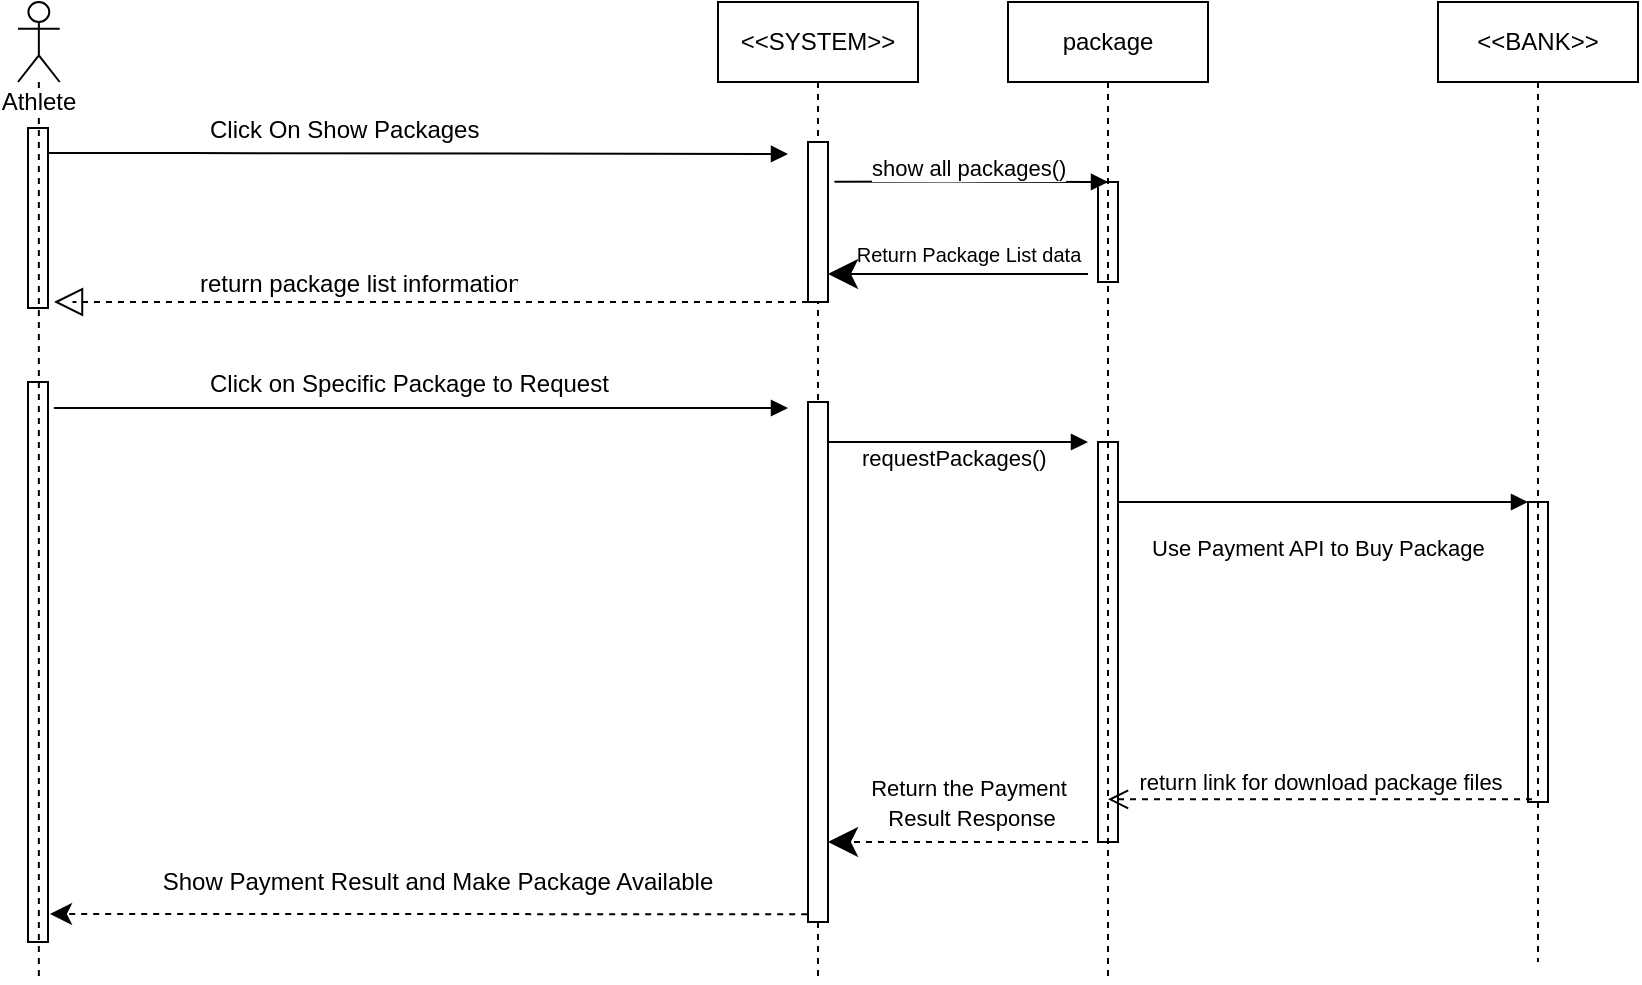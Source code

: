 <mxfile version="12.4.3" type="github" pages="1">
  <diagram id="i9YOTsJJg9F0nqaWipao" name="Page-1">
    <mxGraphModel dx="964" dy="548" grid="1" gridSize="10" guides="1" tooltips="1" connect="1" arrows="1" fold="1" page="1" pageScale="1" pageWidth="850" pageHeight="1100" math="0" shadow="0">
      <root>
        <mxCell id="0"/>
        <mxCell id="1" parent="0"/>
        <mxCell id="KnmKkN8YXyTpCzLxxqHs-3" value="" style="html=1;points=[];perimeter=orthogonalPerimeter;" parent="1" vertex="1">
          <mxGeometry x="30" y="280" width="10" height="280" as="geometry"/>
        </mxCell>
        <mxCell id="KnmKkN8YXyTpCzLxxqHs-4" value="" style="html=1;points=[];perimeter=orthogonalPerimeter;" parent="1" vertex="1">
          <mxGeometry x="565" y="310" width="10" height="200" as="geometry"/>
        </mxCell>
        <mxCell id="KnmKkN8YXyTpCzLxxqHs-6" value="" style="endArrow=block;endFill=1;html=1;edgeStyle=orthogonalEdgeStyle;align=left;verticalAlign=top;" parent="1" edge="1">
          <mxGeometry x="-0.676" y="-42" relative="1" as="geometry">
            <mxPoint x="40" y="165.5" as="sourcePoint"/>
            <mxPoint x="410" y="166" as="targetPoint"/>
            <Array as="points">
              <mxPoint x="100" y="165.5"/>
              <mxPoint x="100" y="165.5"/>
            </Array>
            <mxPoint x="-40" y="-28" as="offset"/>
          </mxGeometry>
        </mxCell>
        <mxCell id="KnmKkN8YXyTpCzLxxqHs-8" value="Click On Show Packages" style="text;strokeColor=none;fillColor=none;align=left;verticalAlign=top;spacingLeft=4;spacingRight=4;overflow=hidden;rotatable=0;points=[[0,0.5],[1,0.5]];portConstraint=eastwest;" parent="1" vertex="1">
          <mxGeometry x="115" y="140" width="218" height="26" as="geometry"/>
        </mxCell>
        <mxCell id="KnmKkN8YXyTpCzLxxqHs-14" value="Click on Specific Package to Request" style="text;strokeColor=none;fillColor=none;align=left;verticalAlign=top;spacingLeft=4;spacingRight=4;overflow=hidden;rotatable=0;points=[[0,0.5],[1,0.5]];portConstraint=eastwest;" parent="1" vertex="1">
          <mxGeometry x="115" y="267" width="255" height="26" as="geometry"/>
        </mxCell>
        <mxCell id="KnmKkN8YXyTpCzLxxqHs-15" value="Use Payment API to Buy Package" style="endArrow=block;endFill=1;html=1;edgeStyle=orthogonalEdgeStyle;align=left;verticalAlign=top;" parent="1" edge="1">
          <mxGeometry x="-0.854" y="-10" relative="1" as="geometry">
            <mxPoint x="575" y="340" as="sourcePoint"/>
            <mxPoint x="780" y="340" as="targetPoint"/>
            <Array as="points"/>
            <mxPoint as="offset"/>
          </mxGeometry>
        </mxCell>
        <mxCell id="KnmKkN8YXyTpCzLxxqHs-17" value="" style="endArrow=block;dashed=1;endFill=0;endSize=12;html=1;" parent="1" edge="1">
          <mxGeometry width="160" relative="1" as="geometry">
            <mxPoint x="420" y="240" as="sourcePoint"/>
            <mxPoint x="43" y="240" as="targetPoint"/>
            <Array as="points">
              <mxPoint x="50" y="240"/>
            </Array>
          </mxGeometry>
        </mxCell>
        <mxCell id="KnmKkN8YXyTpCzLxxqHs-18" value="return package list information" style="text;strokeColor=none;fillColor=none;align=left;verticalAlign=top;spacingLeft=4;spacingRight=4;overflow=hidden;rotatable=0;points=[[0,0.5],[1,0.5]];portConstraint=eastwest;" parent="1" vertex="1">
          <mxGeometry x="110" y="217" width="170" height="26" as="geometry"/>
        </mxCell>
        <mxCell id="KnmKkN8YXyTpCzLxxqHs-19" value="" style="html=1;points=[];perimeter=orthogonalPerimeter;" parent="1" vertex="1">
          <mxGeometry x="30" y="153" width="10" height="90" as="geometry"/>
        </mxCell>
        <mxCell id="KnmKkN8YXyTpCzLxxqHs-20" value="" style="html=1;points=[];perimeter=orthogonalPerimeter;" parent="1" vertex="1">
          <mxGeometry x="780" y="340" width="10" height="150" as="geometry"/>
        </mxCell>
        <mxCell id="KnmKkN8YXyTpCzLxxqHs-23" value="" style="endArrow=block;endFill=1;html=1;edgeStyle=orthogonalEdgeStyle;align=left;verticalAlign=top;" parent="1" edge="1">
          <mxGeometry x="-1" relative="1" as="geometry">
            <mxPoint x="50" y="293" as="sourcePoint"/>
            <mxPoint x="410" y="293" as="targetPoint"/>
            <Array as="points">
              <mxPoint x="40" y="292.5"/>
              <mxPoint x="301" y="292.5"/>
            </Array>
          </mxGeometry>
        </mxCell>
        <mxCell id="KnmKkN8YXyTpCzLxxqHs-27" value="return link for download package files" style="html=1;verticalAlign=bottom;endArrow=open;endSize=8;exitX=0.2;exitY=0.991;exitDx=0;exitDy=0;exitPerimeter=0;dashed=1;" parent="1" source="KnmKkN8YXyTpCzLxxqHs-20" target="8y4SK8bdZuWxl72XEnhY-7" edge="1">
          <mxGeometry relative="1" as="geometry">
            <mxPoint x="785" y="490" as="sourcePoint"/>
            <mxPoint x="705" y="490" as="targetPoint"/>
          </mxGeometry>
        </mxCell>
        <mxCell id="KnmKkN8YXyTpCzLxxqHs-28" value="" style="html=1;verticalAlign=bottom;endArrow=classic;endSize=8;entryX=1.1;entryY=0.95;entryDx=0;entryDy=0;entryPerimeter=0;exitX=-0.04;exitY=0.985;exitDx=0;exitDy=0;exitPerimeter=0;endFill=1;dashed=1;" parent="1" source="8y4SK8bdZuWxl72XEnhY-18" target="KnmKkN8YXyTpCzLxxqHs-3" edge="1">
          <mxGeometry relative="1" as="geometry">
            <mxPoint x="420" y="489" as="sourcePoint"/>
            <mxPoint x="95" y="490.1" as="targetPoint"/>
            <Array as="points"/>
          </mxGeometry>
        </mxCell>
        <mxCell id="8y4SK8bdZuWxl72XEnhY-1" value="" style="html=1;points=[];perimeter=orthogonalPerimeter;" parent="1" vertex="1">
          <mxGeometry x="565" y="180" width="10" height="50" as="geometry"/>
        </mxCell>
        <mxCell id="8y4SK8bdZuWxl72XEnhY-7" value="package" style="shape=umlLifeline;perimeter=lifelinePerimeter;whiteSpace=wrap;html=1;container=1;collapsible=0;recursiveResize=0;outlineConnect=0;perimeterSpacing=0;" parent="1" vertex="1">
          <mxGeometry x="520" y="90" width="100" height="490" as="geometry"/>
        </mxCell>
        <mxCell id="8y4SK8bdZuWxl72XEnhY-9" value="&amp;lt;&amp;lt;BANK&amp;gt;&amp;gt;" style="shape=umlLifeline;perimeter=lifelinePerimeter;whiteSpace=wrap;html=1;container=1;collapsible=0;recursiveResize=0;outlineConnect=0;" parent="1" vertex="1">
          <mxGeometry x="735" y="90" width="100" height="480" as="geometry"/>
        </mxCell>
        <mxCell id="8y4SK8bdZuWxl72XEnhY-10" value="Athlete" style="shape=umlLifeline;participant=umlActor;perimeter=lifelinePerimeter;whiteSpace=wrap;html=1;container=1;collapsible=0;recursiveResize=0;verticalAlign=top;spacingTop=36;labelBackgroundColor=#ffffff;outlineConnect=0;" parent="1" vertex="1">
          <mxGeometry x="25" y="90" width="20.85" height="490" as="geometry"/>
        </mxCell>
        <mxCell id="8y4SK8bdZuWxl72XEnhY-12" value="&amp;lt;&amp;lt;SYSTEM&amp;gt;&amp;gt;" style="shape=umlLifeline;perimeter=lifelinePerimeter;whiteSpace=wrap;html=1;container=1;collapsible=0;recursiveResize=0;outlineConnect=0;" parent="1" vertex="1">
          <mxGeometry x="375" y="90" width="100" height="490" as="geometry"/>
        </mxCell>
        <mxCell id="8y4SK8bdZuWxl72XEnhY-13" value="" style="html=1;points=[];perimeter=orthogonalPerimeter;" parent="8y4SK8bdZuWxl72XEnhY-12" vertex="1">
          <mxGeometry x="45" y="70" width="10" height="80" as="geometry"/>
        </mxCell>
        <mxCell id="8y4SK8bdZuWxl72XEnhY-18" value="" style="html=1;points=[];perimeter=orthogonalPerimeter;" parent="8y4SK8bdZuWxl72XEnhY-12" vertex="1">
          <mxGeometry x="45" y="200" width="10" height="260" as="geometry"/>
        </mxCell>
        <mxCell id="8y4SK8bdZuWxl72XEnhY-16" value="" style="endArrow=classic;endFill=1;endSize=12;html=1;" parent="1" edge="1">
          <mxGeometry width="160" relative="1" as="geometry">
            <mxPoint x="560" y="226" as="sourcePoint"/>
            <mxPoint x="430" y="226" as="targetPoint"/>
          </mxGeometry>
        </mxCell>
        <mxCell id="8y4SK8bdZuWxl72XEnhY-19" value="requestPackages()" style="endArrow=block;endFill=1;html=1;edgeStyle=orthogonalEdgeStyle;align=left;verticalAlign=top;" parent="1" edge="1">
          <mxGeometry x="-0.769" y="5" relative="1" as="geometry">
            <mxPoint x="430" y="310" as="sourcePoint"/>
            <mxPoint x="560" y="310" as="targetPoint"/>
            <mxPoint as="offset"/>
            <Array as="points">
              <mxPoint x="505" y="310"/>
              <mxPoint x="505" y="310"/>
            </Array>
          </mxGeometry>
        </mxCell>
        <mxCell id="8y4SK8bdZuWxl72XEnhY-21" value="" style="endArrow=classic;endFill=1;endSize=12;html=1;dashed=1;" parent="1" edge="1">
          <mxGeometry width="160" relative="1" as="geometry">
            <mxPoint x="560" y="510" as="sourcePoint"/>
            <mxPoint x="430" y="510" as="targetPoint"/>
          </mxGeometry>
        </mxCell>
        <mxCell id="8y4SK8bdZuWxl72XEnhY-14" value="show all packages()" style="endArrow=block;endFill=1;html=1;edgeStyle=orthogonalEdgeStyle;align=left;verticalAlign=top;exitX=1.32;exitY=0.248;exitDx=0;exitDy=0;exitPerimeter=0;" parent="1" source="8y4SK8bdZuWxl72XEnhY-13" edge="1">
          <mxGeometry x="-0.752" y="20" relative="1" as="geometry">
            <mxPoint x="440" y="180" as="sourcePoint"/>
            <mxPoint x="570" y="180" as="targetPoint"/>
            <mxPoint as="offset"/>
          </mxGeometry>
        </mxCell>
        <mxCell id="Kgo9QBehXev1wclMKyDW-1" value="&lt;font style=&quot;font-size: 10px&quot;&gt;Return Package List data&lt;/font&gt;" style="text;html=1;align=center;verticalAlign=middle;resizable=0;points=[];;autosize=1;" parent="1" vertex="1">
          <mxGeometry x="435" y="206" width="130" height="20" as="geometry"/>
        </mxCell>
        <mxCell id="Kgo9QBehXev1wclMKyDW-5" value="&lt;font style=&quot;font-size: 11px&quot;&gt;Return the Payment&lt;br&gt;&amp;nbsp;Result Response&lt;/font&gt;" style="text;html=1;align=center;verticalAlign=middle;resizable=0;points=[];;autosize=1;" parent="1" vertex="1">
          <mxGeometry x="445" y="475" width="110" height="30" as="geometry"/>
        </mxCell>
        <mxCell id="Kgo9QBehXev1wclMKyDW-6" value="Show Payment Result and Make Package Available" style="text;html=1;strokeColor=none;fillColor=none;align=center;verticalAlign=middle;whiteSpace=wrap;rounded=0;" parent="1" vertex="1">
          <mxGeometry x="70" y="520" width="330" height="20" as="geometry"/>
        </mxCell>
      </root>
    </mxGraphModel>
  </diagram>
</mxfile>
